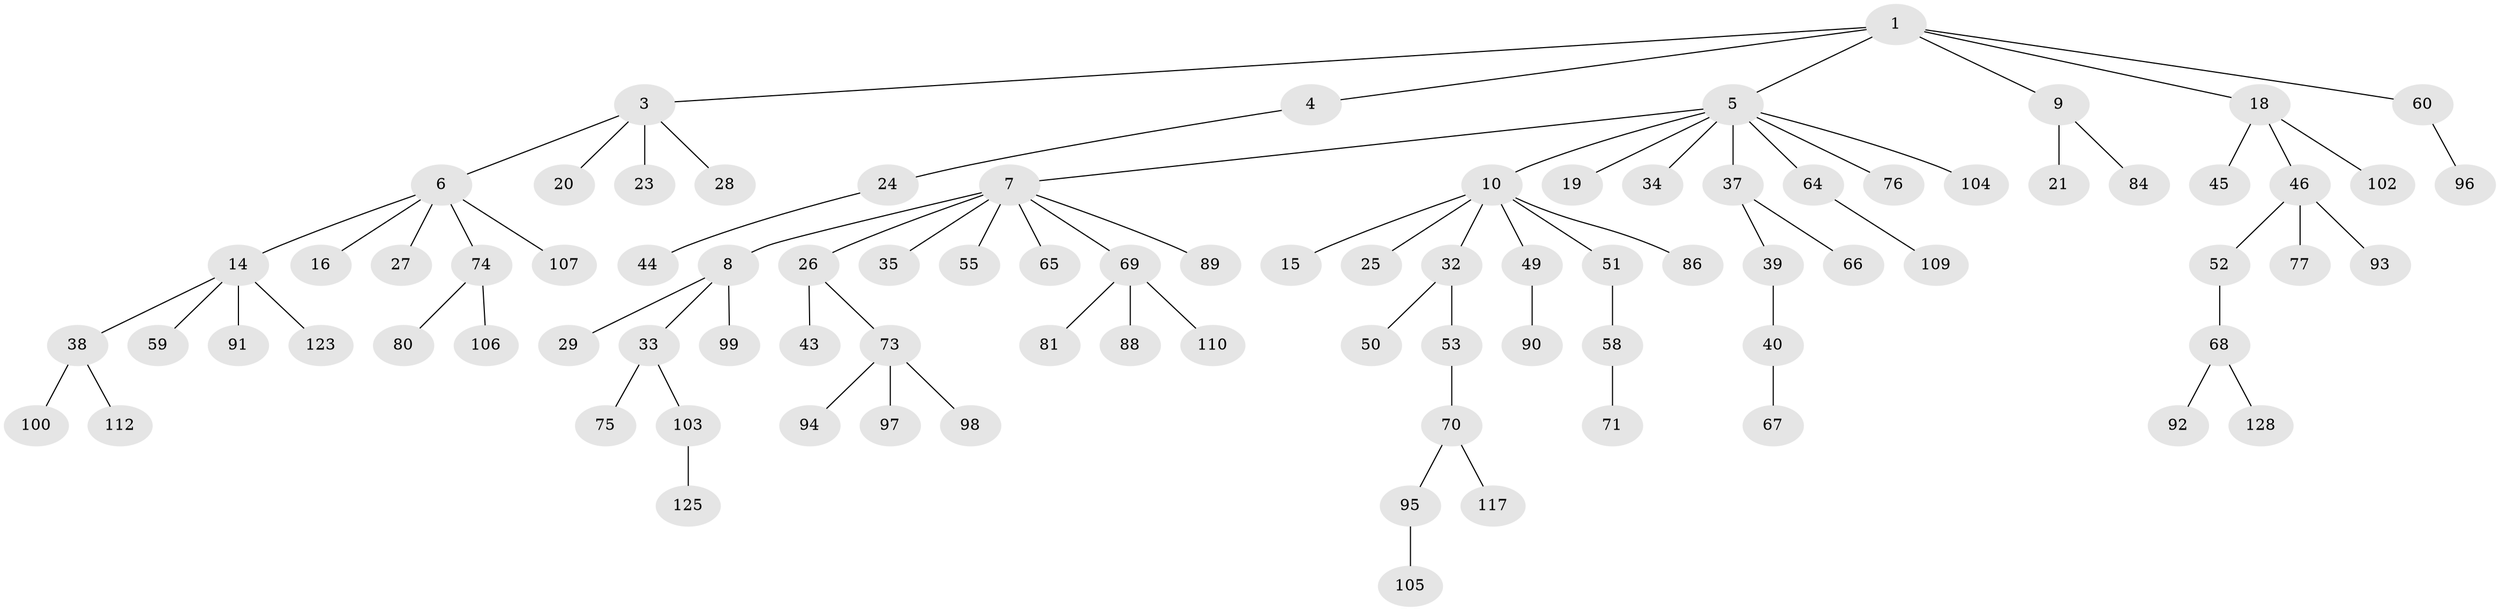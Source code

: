 // Generated by graph-tools (version 1.1) at 2025/52/02/27/25 19:52:11]
// undirected, 87 vertices, 86 edges
graph export_dot {
graph [start="1"]
  node [color=gray90,style=filled];
  1 [super="+2"];
  3 [super="+12"];
  4 [super="+30"];
  5 [super="+47"];
  6 [super="+11"];
  7 [super="+22"];
  8 [super="+82"];
  9 [super="+31"];
  10 [super="+13"];
  14 [super="+48"];
  15;
  16 [super="+17"];
  18;
  19;
  20;
  21 [super="+57"];
  23;
  24 [super="+42"];
  25;
  26 [super="+41"];
  27;
  28;
  29;
  32;
  33 [super="+36"];
  34 [super="+118"];
  35 [super="+61"];
  37;
  38 [super="+56"];
  39;
  40 [super="+62"];
  43;
  44 [super="+78"];
  45 [super="+54"];
  46;
  49 [super="+85"];
  50 [super="+126"];
  51;
  52 [super="+121"];
  53 [super="+87"];
  55;
  58 [super="+63"];
  59;
  60 [super="+114"];
  64 [super="+79"];
  65 [super="+120"];
  66 [super="+116"];
  67 [super="+83"];
  68;
  69 [super="+72"];
  70 [super="+119"];
  71 [super="+124"];
  73 [super="+115"];
  74 [super="+113"];
  75;
  76;
  77;
  80 [super="+108"];
  81;
  84;
  86;
  88;
  89 [super="+122"];
  90;
  91;
  92 [super="+101"];
  93;
  94;
  95;
  96;
  97;
  98 [super="+111"];
  99;
  100;
  102;
  103;
  104;
  105;
  106;
  107;
  109;
  110;
  112 [super="+127"];
  117;
  123;
  125;
  128;
  1 -- 3;
  1 -- 4;
  1 -- 18;
  1 -- 60;
  1 -- 5;
  1 -- 9;
  3 -- 6;
  3 -- 20;
  3 -- 23;
  3 -- 28;
  4 -- 24;
  5 -- 7;
  5 -- 10;
  5 -- 19;
  5 -- 34;
  5 -- 37;
  5 -- 64;
  5 -- 76;
  5 -- 104;
  6 -- 14;
  6 -- 27;
  6 -- 16;
  6 -- 74;
  6 -- 107;
  7 -- 8;
  7 -- 26;
  7 -- 65;
  7 -- 35;
  7 -- 69;
  7 -- 55;
  7 -- 89;
  8 -- 29;
  8 -- 33;
  8 -- 99;
  9 -- 21;
  9 -- 84;
  10 -- 25;
  10 -- 32;
  10 -- 49;
  10 -- 51;
  10 -- 86;
  10 -- 15;
  14 -- 38;
  14 -- 59;
  14 -- 91;
  14 -- 123;
  18 -- 45;
  18 -- 46;
  18 -- 102;
  24 -- 44;
  26 -- 43;
  26 -- 73;
  32 -- 50;
  32 -- 53;
  33 -- 75;
  33 -- 103;
  37 -- 39;
  37 -- 66;
  38 -- 112;
  38 -- 100;
  39 -- 40;
  40 -- 67;
  46 -- 52;
  46 -- 77;
  46 -- 93;
  49 -- 90;
  51 -- 58;
  52 -- 68;
  53 -- 70;
  58 -- 71;
  60 -- 96;
  64 -- 109;
  68 -- 92;
  68 -- 128;
  69 -- 110;
  69 -- 88;
  69 -- 81;
  70 -- 95;
  70 -- 117;
  73 -- 94;
  73 -- 97;
  73 -- 98;
  74 -- 80;
  74 -- 106;
  95 -- 105;
  103 -- 125;
}
